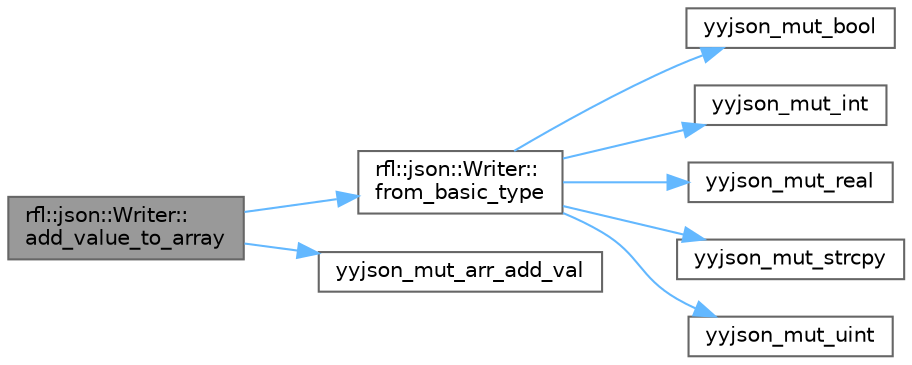 digraph "rfl::json::Writer::add_value_to_array"
{
 // LATEX_PDF_SIZE
  bgcolor="transparent";
  edge [fontname=Helvetica,fontsize=10,labelfontname=Helvetica,labelfontsize=10];
  node [fontname=Helvetica,fontsize=10,shape=box,height=0.2,width=0.4];
  rankdir="LR";
  Node1 [id="Node000001",label="rfl::json::Writer::\ladd_value_to_array",height=0.2,width=0.4,color="gray40", fillcolor="grey60", style="filled", fontcolor="black",tooltip=" "];
  Node1 -> Node2 [id="edge1_Node000001_Node000002",color="steelblue1",style="solid",tooltip=" "];
  Node2 [id="Node000002",label="rfl::json::Writer::\lfrom_basic_type",height=0.2,width=0.4,color="grey40", fillcolor="white", style="filled",URL="$classrfl_1_1json_1_1_writer.html#a635303b0e5c512700071be4ceebc836a",tooltip=" "];
  Node2 -> Node3 [id="edge2_Node000002_Node000003",color="steelblue1",style="solid",tooltip=" "];
  Node3 [id="Node000003",label="yyjson_mut_bool",height=0.2,width=0.4,color="grey40", fillcolor="white", style="filled",URL="$yyjson_8h.html#a57afc80d0c89c0ae20d5ff183f3a8205",tooltip=" "];
  Node2 -> Node4 [id="edge3_Node000002_Node000004",color="steelblue1",style="solid",tooltip=" "];
  Node4 [id="Node000004",label="yyjson_mut_int",height=0.2,width=0.4,color="grey40", fillcolor="white", style="filled",URL="$yyjson_8h.html#a92e202b3738250ffee612089bdec91eb",tooltip=" "];
  Node2 -> Node5 [id="edge4_Node000002_Node000005",color="steelblue1",style="solid",tooltip=" "];
  Node5 [id="Node000005",label="yyjson_mut_real",height=0.2,width=0.4,color="grey40", fillcolor="white", style="filled",URL="$yyjson_8h.html#a177181eee333314c7b40e2dc573fcdec",tooltip=" "];
  Node2 -> Node6 [id="edge5_Node000002_Node000006",color="steelblue1",style="solid",tooltip=" "];
  Node6 [id="Node000006",label="yyjson_mut_strcpy",height=0.2,width=0.4,color="grey40", fillcolor="white", style="filled",URL="$yyjson_8h.html#a95300bcf1cdb52d296e39aa1a4650741",tooltip=" "];
  Node2 -> Node7 [id="edge6_Node000002_Node000007",color="steelblue1",style="solid",tooltip=" "];
  Node7 [id="Node000007",label="yyjson_mut_uint",height=0.2,width=0.4,color="grey40", fillcolor="white", style="filled",URL="$yyjson_8h.html#a893a09172b402af1bf520cf7347dfeab",tooltip=" "];
  Node1 -> Node8 [id="edge7_Node000001_Node000008",color="steelblue1",style="solid",tooltip=" "];
  Node8 [id="Node000008",label="yyjson_mut_arr_add_val",height=0.2,width=0.4,color="grey40", fillcolor="white", style="filled",URL="$yyjson_8h.html#ab361240999d684579904a9aa3af5004f",tooltip=" "];
}
